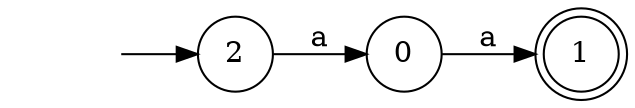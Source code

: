 digraph Automaton {
  rankdir = LR;
node [shape=circle];
  0 -> 1 [label="a"];
1 [shape=doublecircle]; 
node [shape=circle];
  initial [shape=plaintext,label=""];
  initial -> 2
  2 -> 0 [label="a"];
}

